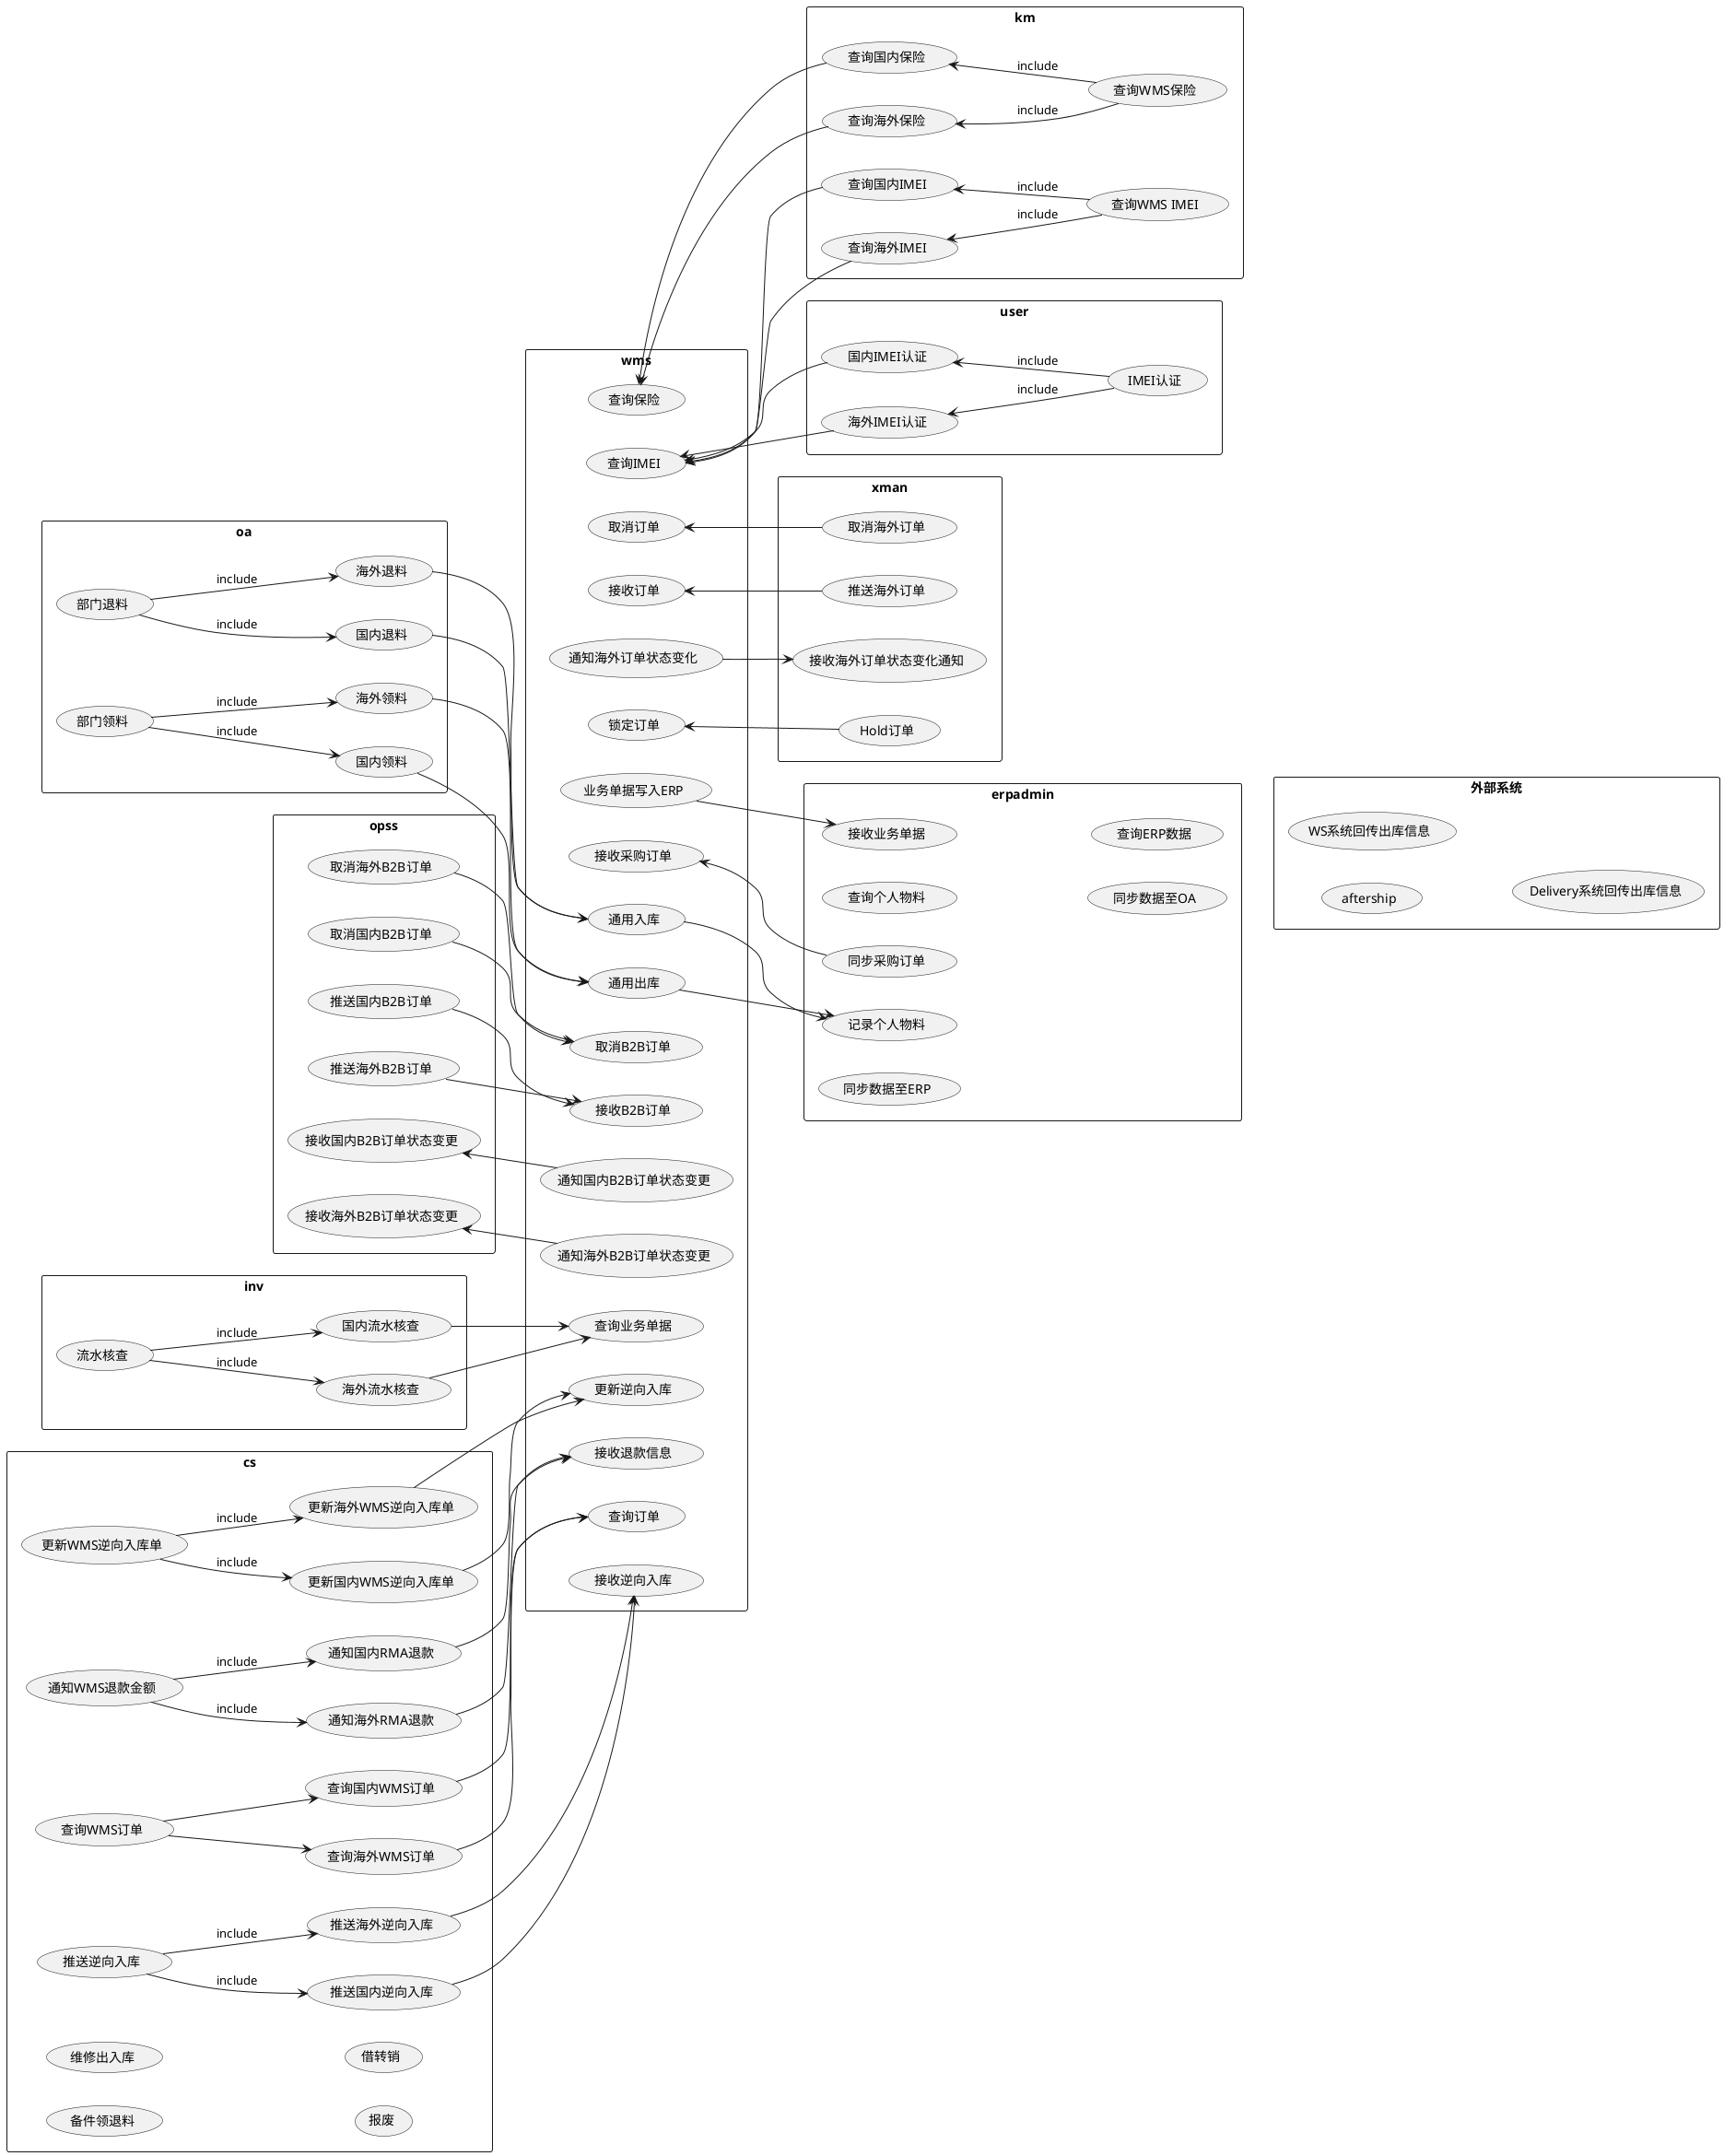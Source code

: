 @startuml
left to right direction

rectangle wms {
    (接收逆向入库)
    (更新逆向入库)
    (接收订单)
    (通知海外订单状态变化)
    (接收采购订单)
    (通用出库)
    (通用入库)
    (取消订单)
    (锁定订单)
    (接收退款信息)
    (查询订单)
    (接收B2B订单)
    (取消B2B订单)
    (通知国内B2B订单状态变更)
    (通知海外B2B订单状态变更)
    (业务单据写入ERP)
    (查询保险)
    (查询IMEI)
    (查询业务单据)
}

rectangle erpadmin {
    (同步采购订单)
    (查询个人物料)
    (记录个人物料)

    (同步数据至ERP)
    (同步数据至OA)
    (查询ERP数据)
    (接收业务单据)
}

rectangle oa {
    (部门领料) --> (国内领料):include
    (部门领料) --> (海外领料):include
    (部门退料) --> (海外退料):include
    (部门退料) --> (国内退料):include
}

rectangle cs {
    (推送逆向入库) --> (推送国内逆向入库):include
    (推送逆向入库) --> (推送海外逆向入库):include

    (通知WMS退款金额) --> (通知国内RMA退款):include
    (通知WMS退款金额) --> (通知海外RMA退款):include

    (更新WMS逆向入库单) --> (更新国内WMS逆向入库单):include
    (更新WMS逆向入库单) --> (更新海外WMS逆向入库单):include

    (查询WMS订单) --> (查询海外WMS订单)
    (查询WMS订单) --> (查询国内WMS订单)

    (备件领退料)
    (维修出入库)
    (报废)
    (借转销)

}

rectangle xman {
    (推送海外订单)
    (接收海外订单状态变化通知)
    (取消海外订单)
    (Hold订单)
}

rectangle opss {
    (推送国内B2B订单)
    (推送海外B2B订单)
    (取消国内B2B订单)
    (取消海外B2B订单)
    (接收国内B2B订单状态变更)
    (接收海外B2B订单状态变更)
}

rectangle km {
    (查询WMS保险) -up-> (查询国内保险):include
    (查询WMS保险) -up-> (查询海外保险):include
    (查询WMS IMEI) -up-> (查询国内IMEI):include
    (查询WMS IMEI) -up-> (查询海外IMEI):include
}

rectangle user {
    (IMEI认证) -up-> (国内IMEI认证):include
    (IMEI认证) -up-> (海外IMEI认证):include
}

rectangle inv {
    (流水核查) --> (国内流水核查):include
    (流水核查) --> (海外流水核查):include
}

rectangle 外部系统 {
    (aftership)
    (WS系统回传出库信息)
    (Delivery系统回传出库信息)
}

(推送海外订单) -up-> (接收订单)
(通知海外订单状态变化) -up-> (接收海外订单状态变化通知)
(取消海外订单) -up-> (取消订单)
(Hold订单) -up-> (锁定订单)

(海外领料) --> (通用出库)
(海外退料) --> (通用入库)
(国内领料) --> (通用出库)
(国内退料) --> (通用入库)

(通用出库) --> (记录个人物料)
(通用入库) --> (记录个人物料)

(推送国内逆向入库) --> (接收逆向入库)
(推送海外逆向入库) --> (接收逆向入库)
(通知国内RMA退款) --> (接收退款信息)
(通知海外RMA退款) --> (接收退款信息)
(更新国内WMS逆向入库单) --> (更新逆向入库)
(更新海外WMS逆向入库单) --> (更新逆向入库)
(查询海外WMS订单) --> (查询订单)
(查询国内WMS订单) --> (查询订单)

(国内流水核查) --> (查询业务单据)
(海外流水核查) --> (查询业务单据)


(推送国内B2B订单) --> (接收B2B订单)
(推送海外B2B订单) --> (接收B2B订单)
(取消国内B2B订单) --> (取消B2B订单)
(取消海外B2B订单) --> (取消B2B订单)
(通知海外B2B订单状态变更) --> (接收海外B2B订单状态变更)
(通知国内B2B订单状态变更) --> (接收国内B2B订单状态变更)

(接收采购订单) <-- (同步采购订单)
(业务单据写入ERP) --> (接收业务单据)

(查询国内保险) -up-> (查询保险)
(查询海外保险) -left-> (查询保险)
(查询国内IMEI) -left-> (查询IMEI)
(查询海外IMEI) -left-> (查询IMEI)

(国内IMEI认证) -up-> (查询IMEI)
(海外IMEI认证) -up-> (查询IMEI)

@enduml